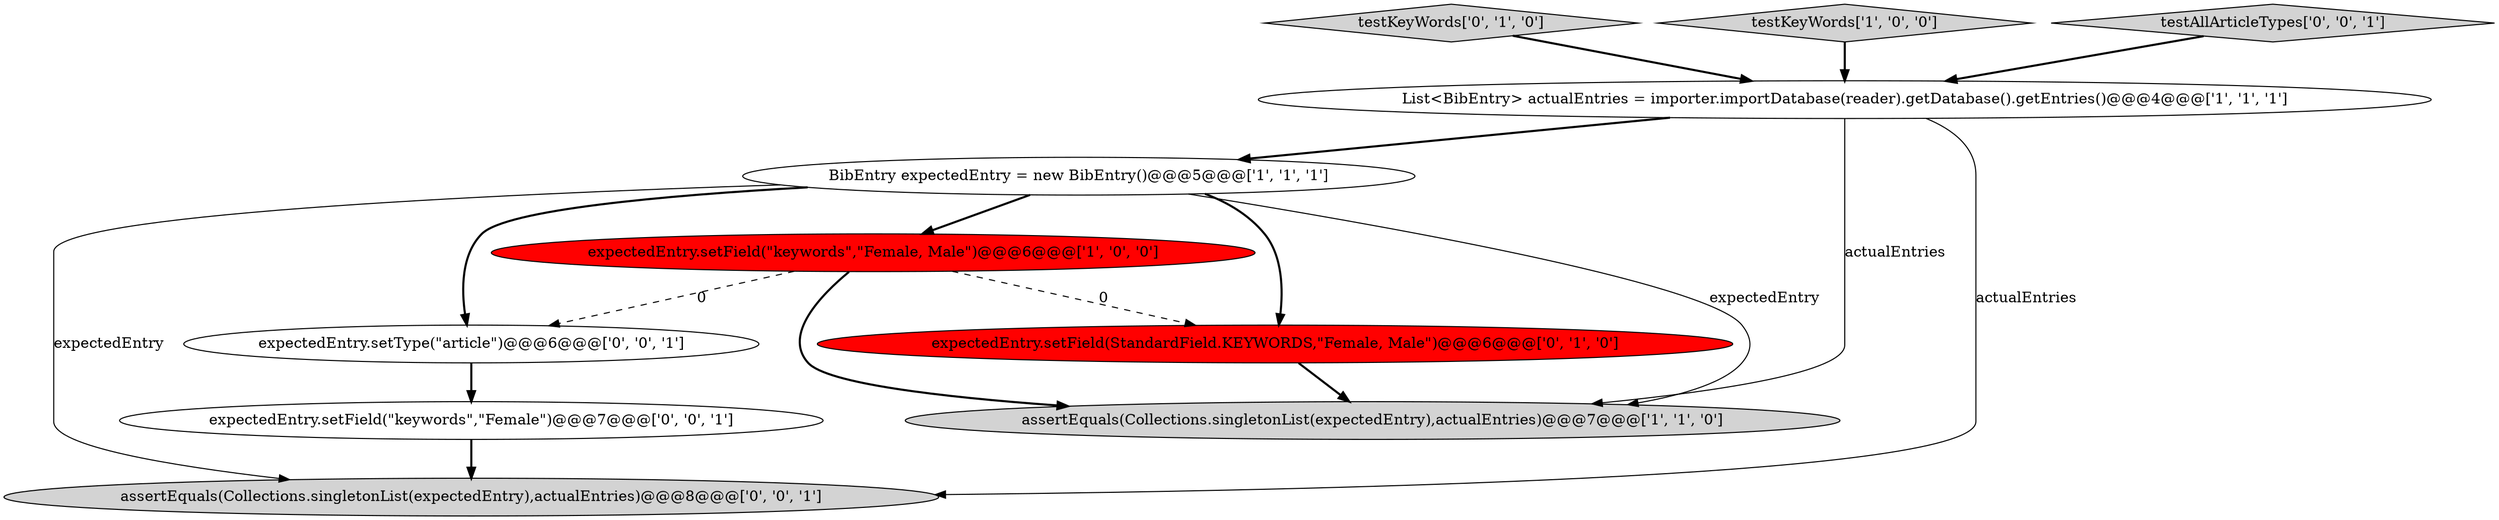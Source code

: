 digraph {
7 [style = filled, label = "expectedEntry.setField(\"keywords\",\"Female\")@@@7@@@['0', '0', '1']", fillcolor = white, shape = ellipse image = "AAA0AAABBB3BBB"];
6 [style = filled, label = "testKeyWords['0', '1', '0']", fillcolor = lightgray, shape = diamond image = "AAA0AAABBB2BBB"];
1 [style = filled, label = "List<BibEntry> actualEntries = importer.importDatabase(reader).getDatabase().getEntries()@@@4@@@['1', '1', '1']", fillcolor = white, shape = ellipse image = "AAA0AAABBB1BBB"];
3 [style = filled, label = "assertEquals(Collections.singletonList(expectedEntry),actualEntries)@@@7@@@['1', '1', '0']", fillcolor = lightgray, shape = ellipse image = "AAA0AAABBB1BBB"];
2 [style = filled, label = "BibEntry expectedEntry = new BibEntry()@@@5@@@['1', '1', '1']", fillcolor = white, shape = ellipse image = "AAA0AAABBB1BBB"];
5 [style = filled, label = "expectedEntry.setField(StandardField.KEYWORDS,\"Female, Male\")@@@6@@@['0', '1', '0']", fillcolor = red, shape = ellipse image = "AAA1AAABBB2BBB"];
8 [style = filled, label = "expectedEntry.setType(\"article\")@@@6@@@['0', '0', '1']", fillcolor = white, shape = ellipse image = "AAA0AAABBB3BBB"];
0 [style = filled, label = "testKeyWords['1', '0', '0']", fillcolor = lightgray, shape = diamond image = "AAA0AAABBB1BBB"];
9 [style = filled, label = "testAllArticleTypes['0', '0', '1']", fillcolor = lightgray, shape = diamond image = "AAA0AAABBB3BBB"];
10 [style = filled, label = "assertEquals(Collections.singletonList(expectedEntry),actualEntries)@@@8@@@['0', '0', '1']", fillcolor = lightgray, shape = ellipse image = "AAA0AAABBB3BBB"];
4 [style = filled, label = "expectedEntry.setField(\"keywords\",\"Female, Male\")@@@6@@@['1', '0', '0']", fillcolor = red, shape = ellipse image = "AAA1AAABBB1BBB"];
4->5 [style = dashed, label="0"];
5->3 [style = bold, label=""];
1->10 [style = solid, label="actualEntries"];
6->1 [style = bold, label=""];
4->3 [style = bold, label=""];
1->2 [style = bold, label=""];
4->8 [style = dashed, label="0"];
9->1 [style = bold, label=""];
2->4 [style = bold, label=""];
7->10 [style = bold, label=""];
0->1 [style = bold, label=""];
1->3 [style = solid, label="actualEntries"];
2->3 [style = solid, label="expectedEntry"];
2->10 [style = solid, label="expectedEntry"];
8->7 [style = bold, label=""];
2->8 [style = bold, label=""];
2->5 [style = bold, label=""];
}
